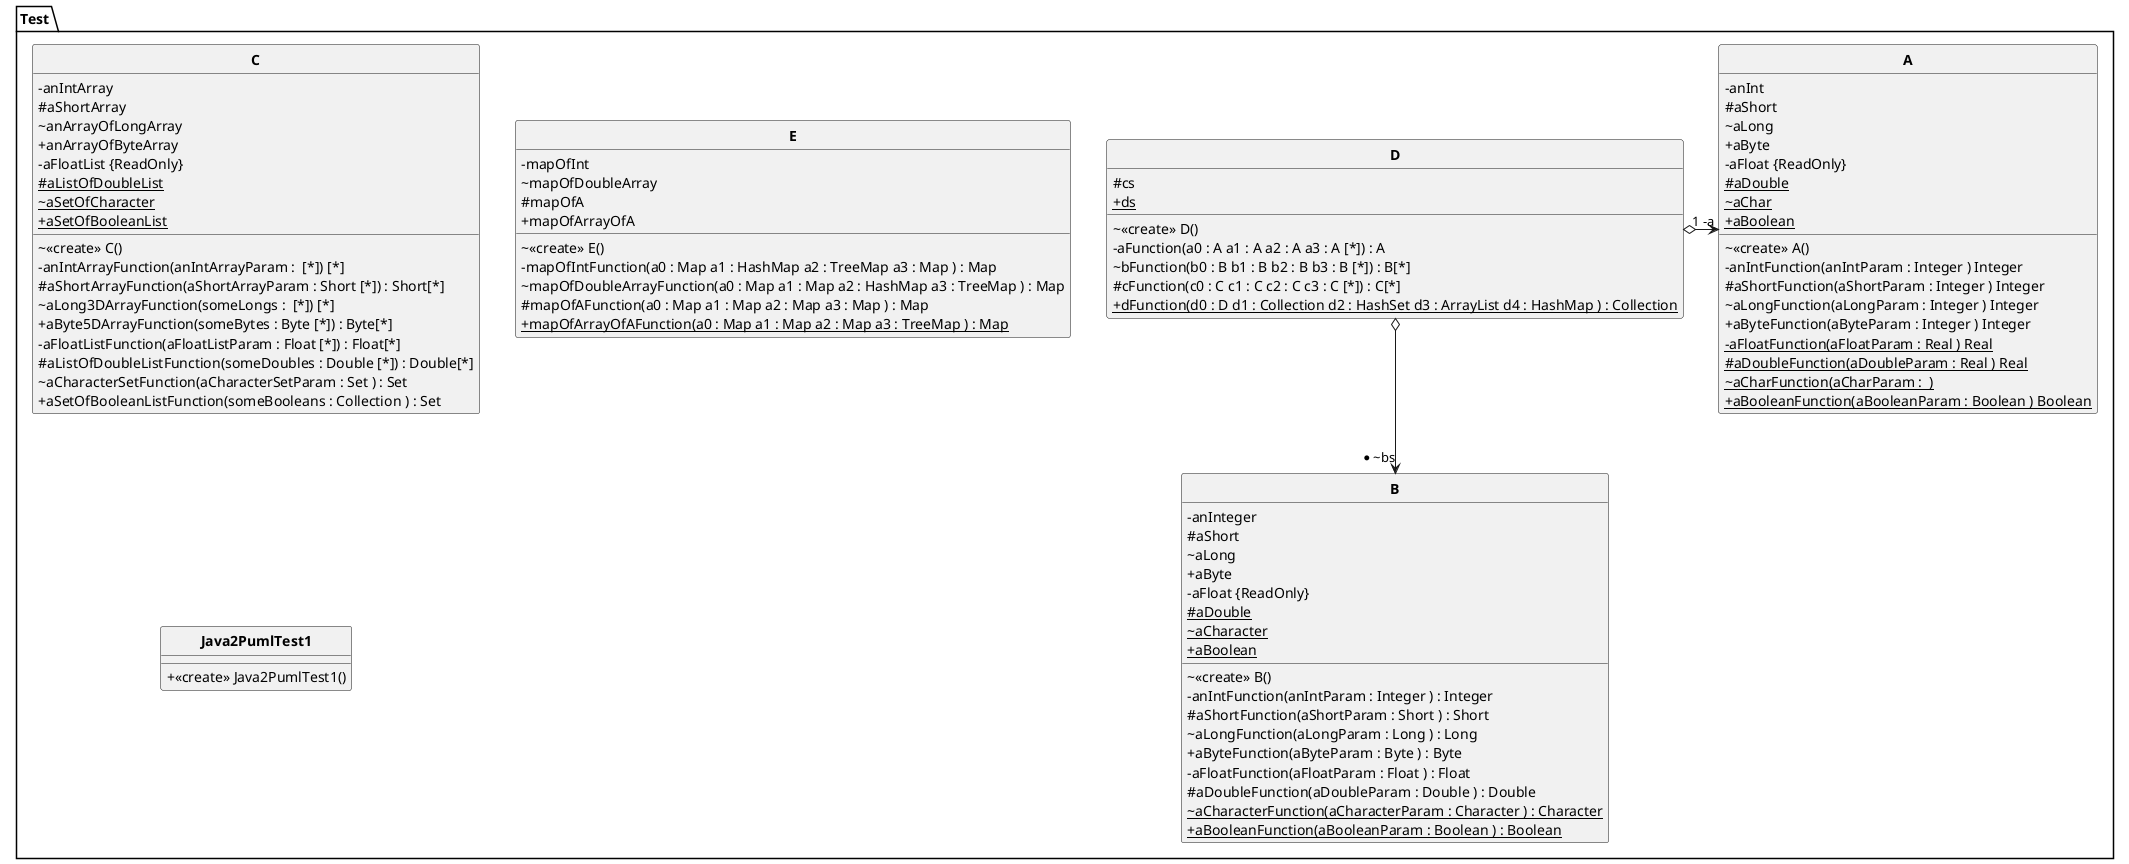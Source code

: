 @startuml
skinparam style strictuml
skinparam classFontStyle Bold
skinparam classAttributeIconSize 0
package Test{
class A { 
  ~ <<create>> A() 
  - anInt
  # aShort
  ~ aLong
  + aByte
  -aFloat {ReadOnly}
  #{static} aDouble
  ~{static} aChar
  +{static} aBoolean
  - anIntFunction(anIntParam : Integer ) Integer
  # aShortFunction(aShortParam : Integer ) Integer
  ~ aLongFunction(aLongParam : Integer ) Integer
  + aByteFunction(aByteParam : Integer ) Integer
  -{static} aFloatFunction(aFloatParam : Real ) Real
  #{static} aDoubleFunction(aDoubleParam : Real ) Real
  ~{static} aCharFunction(aCharParam :  ) 
  +{static} aBooleanFunction(aBooleanParam : Boolean ) Boolean
}

class B { 
  ~ <<create>> B() 
  - anInteger
  # aShort
  ~ aLong
  + aByte
  -aFloat {ReadOnly}
  #{static} aDouble
  ~{static} aCharacter
  +{static} aBoolean
  - anIntFunction(anIntParam : Integer ) : Integer
  # aShortFunction(aShortParam : Short ) : Short
  ~ aLongFunction(aLongParam : Long ) : Long
  + aByteFunction(aByteParam : Byte ) : Byte
  - aFloatFunction(aFloatParam : Float ) : Float
  # aDoubleFunction(aDoubleParam : Double ) : Double
  ~{static} aCharacterFunction(aCharacterParam : Character ) : Character
  +{static} aBooleanFunction(aBooleanParam : Boolean ) : Boolean
}

class C { 
  ~ <<create>> C() 
  - anIntArray
  # aShortArray
  ~ anArrayOfLongArray
  + anArrayOfByteArray
  -aFloatList {ReadOnly}
  #{static} aListOfDoubleList
  ~{static} aSetOfCharacter
  +{static} aSetOfBooleanList
  - anIntArrayFunction(anIntArrayParam :  [*]) [*]
  # aShortArrayFunction(aShortArrayParam : Short [*]) : Short[*]
  ~ aLong3DArrayFunction(someLongs :  [*]) [*]
  + aByte5DArrayFunction(someBytes : Byte [*]) : Byte[*]
  - aFloatListFunction(aFloatListParam : Float [*]) : Float[*]
  # aListOfDoubleListFunction(someDoubles : Double [*]) : Double[*]
  ~ aCharacterSetFunction(aCharacterSetParam : Set ) : Set
  + aSetOfBooleanListFunction(someBooleans : Collection ) : Set
}

class D { 
  ~ <<create>> D() 
  # cs
  +{static} ds
  - aFunction(a0 : A a1 : A a2 : A a3 : A [*]) : A
  ~ bFunction(b0 : B b1 : B b2 : B b3 : B [*]) : B[*]
  # cFunction(c0 : C c1 : C c2 : C c3 : C [*]) : C[*]
  +{static} dFunction(d0 : D d1 : Collection d2 : HashSet d3 : ArrayList d4 : HashMap ) : Collection
}

class E { 
  ~ <<create>> E() 
  - mapOfInt
  ~ mapOfDoubleArray
  # mapOfA
  + mapOfArrayOfA
  - mapOfIntFunction(a0 : Map a1 : HashMap a2 : TreeMap a3 : Map ) : Map
  ~ mapOfDoubleArrayFunction(a0 : Map a1 : Map a2 : HashMap a3 : TreeMap ) : Map
  # mapOfAFunction(a0 : Map a1 : Map a2 : Map a3 : Map ) : Map
  +{static} mapOfArrayOfAFunction(a0 : Map a1 : Map a2 : Map a3 : TreeMap ) : Map
}

class Java2PumlTest1 { 
  + <<create>> Java2PumlTest1() 
}

Test.D o-> "1 -a" Test.A

Test.D o--> "* ~bs" Test.B

}
@enduml
